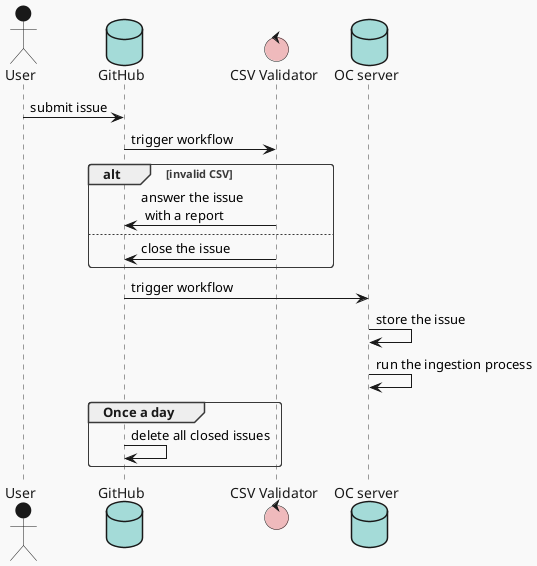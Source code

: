 @startuml
!theme mars
actor User
database GitHub
control "CSV Validator"
database "OC server"

User -> GitHub: submit issue
GitHub -> "CSV Validator": trigger workflow
alt invalid CSV
"CSV Validator" -> GitHub: answer the issue \n with a report 
else
"CSV Validator" -> GitHub: close the issue
end
GitHub -> "OC server": trigger workflow
"OC server" -> "OC server": store the issue
"OC server" -> "OC server": run the ingestion process
group Once a day
GitHub -> GitHub: delete all closed issues
end
@enduml